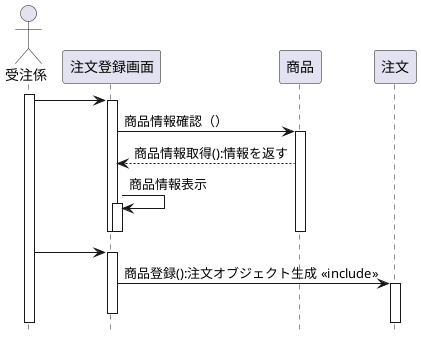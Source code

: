 @startuml
hide footbox
actor 受注係 as gest
participant "注文登録画面" as touroku
participant "商品" as syuhin
participant "注文" as tyuumon

activate gest
gest -> touroku


activate touroku
touroku -> syuhin:商品情報確認（）

activate syuhin
syuhin --> touroku:商品情報取得():情報を返す
touroku -> touroku:商品情報表示

activate touroku
deactivate touroku


deactivate touroku
deactivate syuhin

 
gest -> touroku
activate touroku
touroku -> tyuumon:商品登録():注文オブジェクト生成 <<include>>

activate tyuumon

deactivate touroku
